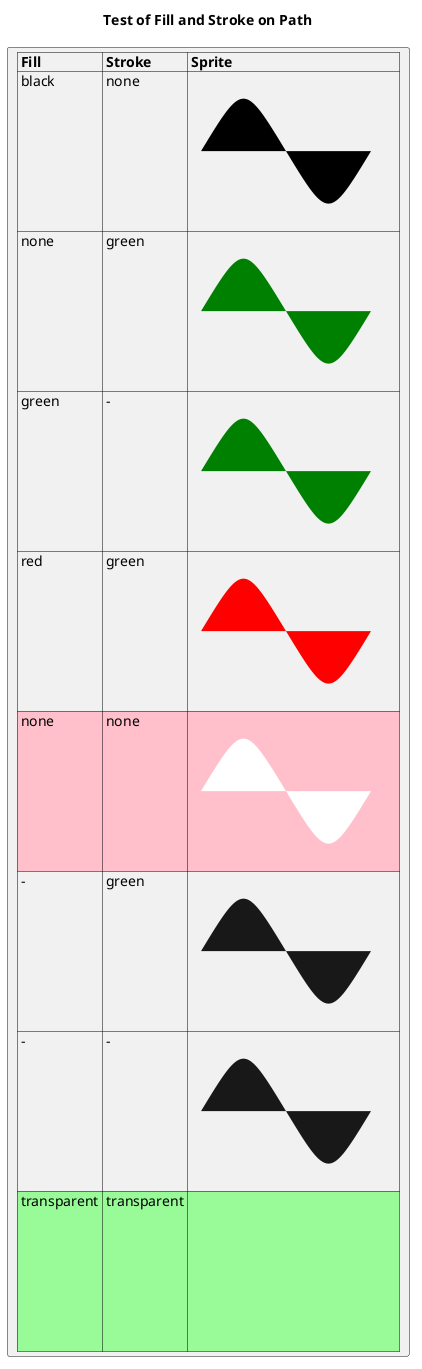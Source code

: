 {
  "sha1": "d8ve9qtoxslp7lkwi4w7gw1pzlpo6y0",
  "insertion": {
    "when": "2025-05-14T17:45:29.470Z",
    "url": "https://github.com/plantuml/plantuml/issues/2190",
    "user": "The-Lum"
  }
}
@startuml
title "Test of Fill and Stroke on Path"
sprite none-green <svg width="190" height="160" >
  <path d="M 10 80 Q 52.5 10, 95 80 T 180 80"
    fill="none" stroke="green" />
</svg>
sprite none-none <svg width="190" height="160" >
  <path d="M 10 80 Q 52.5 10, 95 80 T 180 80"
    fill="none" stroke="none" />
</svg>
sprite black-none <svg width="190" height="160" >
  <path d="M 10 80 Q 52.5 10, 95 80 T 180 80"
    fill="black" stroke="none" />
</svg>
sprite red-green <svg width="190" height="160" >
  <path d="M 10 80 Q 52.5 10, 95 80 T 180 80"
    fill="red" stroke="green" />
</svg>
sprite green- <svg width="190" height="160" >
  <path d="M 10 80 Q 52.5 10, 95 80 T 180 80"
    fill="green" />
</svg>
sprite -green <svg width="190" height="160" >
  <path d="M 10 80 Q 52.5 10, 95 80 T 180 80"
          stroke="green" />
</svg>
sprite - <svg width="190" height="160" >
  <path d="M 10 80 Q 52.5 10, 95 80 T 180 80" />
</svg>
sprite transparent-transparent <svg width="190" height="160" >
  <path d="M 10 80 Q 52.5 10, 95 80 T 180 80"
   fill="transparent" stroke="transparent" />
</svg>

card C [
|= Fill |= Stroke |= Sprite |
| black | none  | <$black-none> |
| none  | green | <$none-green> |
| green | -     | <$green->     |
| red   | green | <$red-green>  |
<#pink>| none  | none  | <$none-none>  |
| -     | green | <$-green>     |
| -     | -     | <$->  |
<#palegreen>| transparent | transparent | <$transparent-transparent> |
]
@enduml
